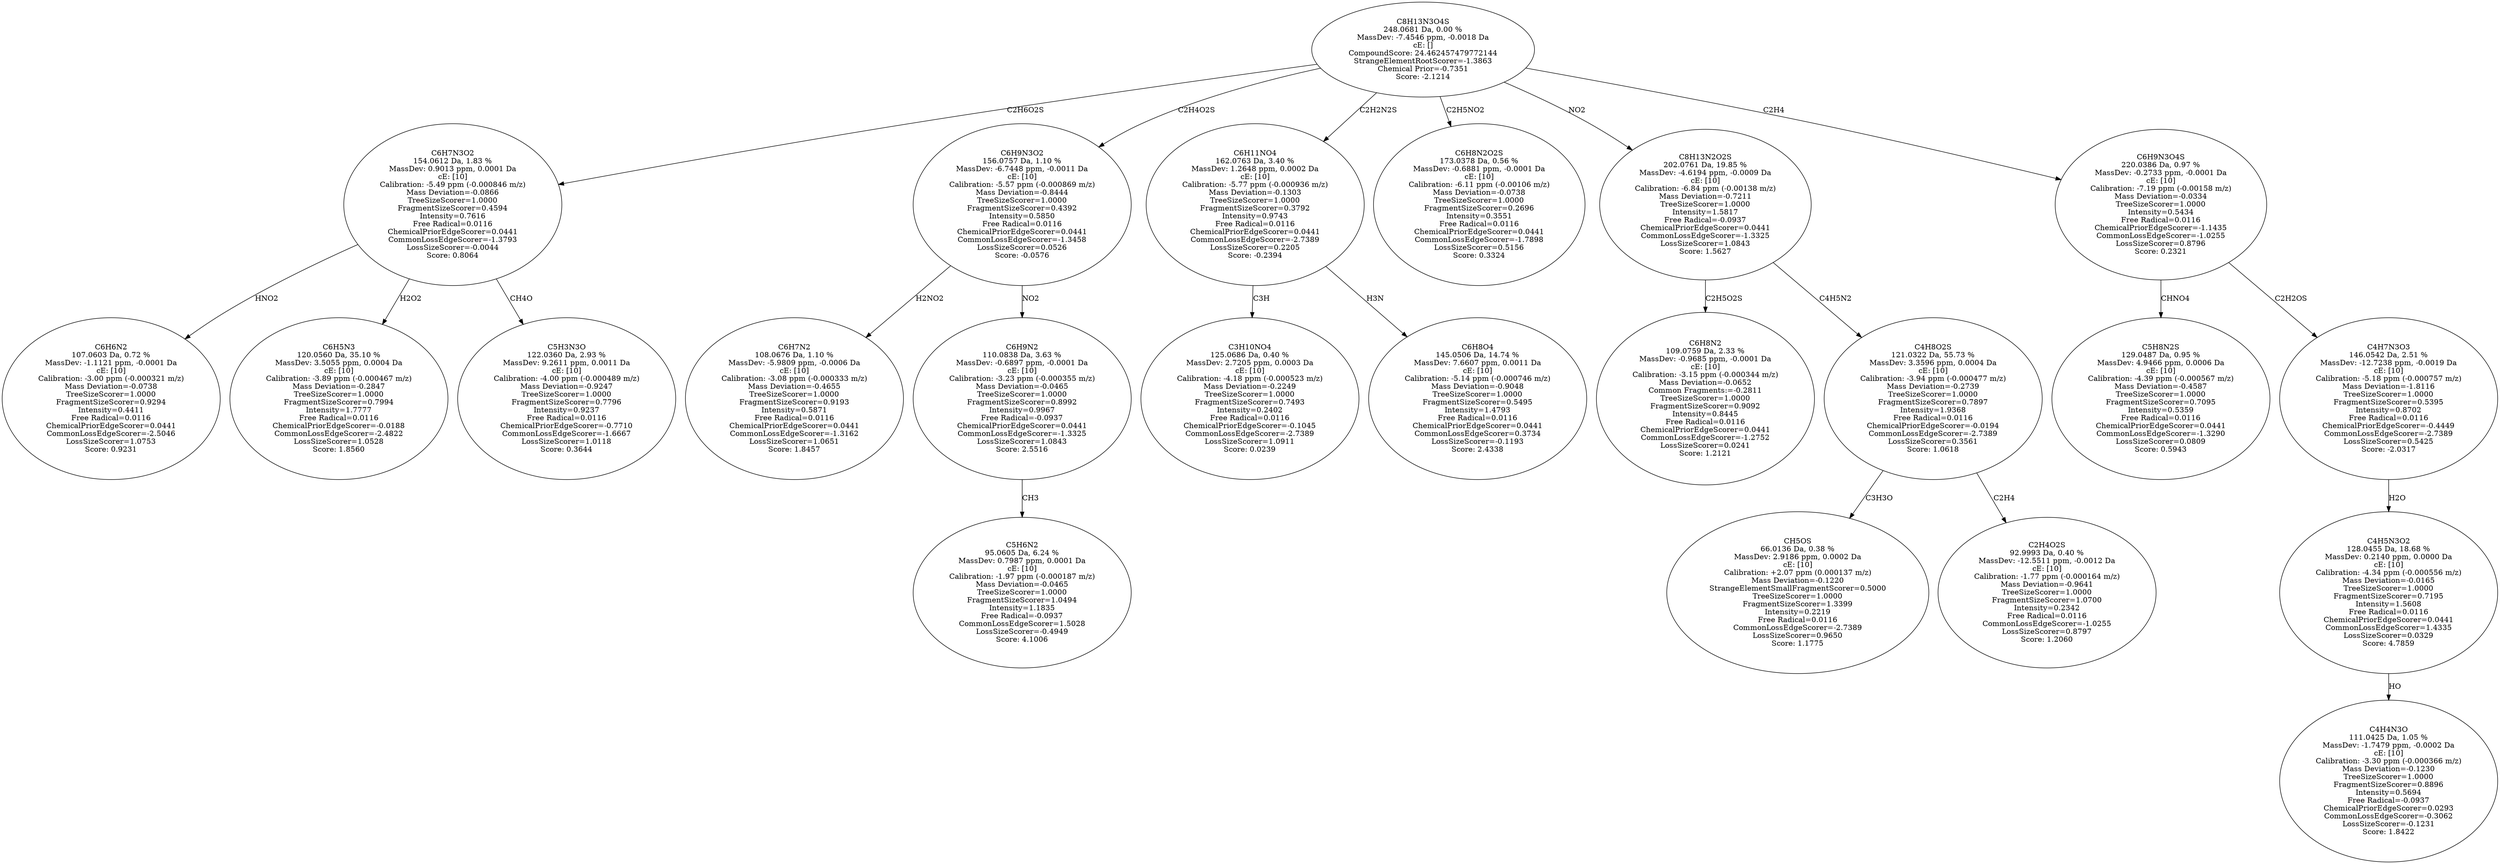 strict digraph {
v1 [label="C6H6N2\n107.0603 Da, 0.72 %\nMassDev: -1.1121 ppm, -0.0001 Da\ncE: [10]\nCalibration: -3.00 ppm (-0.000321 m/z)\nMass Deviation=-0.0738\nTreeSizeScorer=1.0000\nFragmentSizeScorer=0.9294\nIntensity=0.4411\nFree Radical=0.0116\nChemicalPriorEdgeScorer=0.0441\nCommonLossEdgeScorer=-2.5046\nLossSizeScorer=1.0753\nScore: 0.9231"];
v2 [label="C6H5N3\n120.0560 Da, 35.10 %\nMassDev: 3.5055 ppm, 0.0004 Da\ncE: [10]\nCalibration: -3.89 ppm (-0.000467 m/z)\nMass Deviation=-0.2847\nTreeSizeScorer=1.0000\nFragmentSizeScorer=0.7994\nIntensity=1.7777\nFree Radical=0.0116\nChemicalPriorEdgeScorer=-0.0188\nCommonLossEdgeScorer=-2.4822\nLossSizeScorer=1.0528\nScore: 1.8560"];
v3 [label="C5H3N3O\n122.0360 Da, 2.93 %\nMassDev: 9.2611 ppm, 0.0011 Da\ncE: [10]\nCalibration: -4.00 ppm (-0.000489 m/z)\nMass Deviation=-0.9247\nTreeSizeScorer=1.0000\nFragmentSizeScorer=0.7796\nIntensity=0.9237\nFree Radical=0.0116\nChemicalPriorEdgeScorer=-0.7710\nCommonLossEdgeScorer=-1.6667\nLossSizeScorer=1.0118\nScore: 0.3644"];
v4 [label="C6H7N3O2\n154.0612 Da, 1.83 %\nMassDev: 0.9013 ppm, 0.0001 Da\ncE: [10]\nCalibration: -5.49 ppm (-0.000846 m/z)\nMass Deviation=-0.0866\nTreeSizeScorer=1.0000\nFragmentSizeScorer=0.4594\nIntensity=0.7616\nFree Radical=0.0116\nChemicalPriorEdgeScorer=0.0441\nCommonLossEdgeScorer=-1.3793\nLossSizeScorer=-0.0044\nScore: 0.8064"];
v5 [label="C6H7N2\n108.0676 Da, 1.10 %\nMassDev: -5.9809 ppm, -0.0006 Da\ncE: [10]\nCalibration: -3.08 ppm (-0.000333 m/z)\nMass Deviation=-0.4655\nTreeSizeScorer=1.0000\nFragmentSizeScorer=0.9193\nIntensity=0.5871\nFree Radical=0.0116\nChemicalPriorEdgeScorer=0.0441\nCommonLossEdgeScorer=-1.3162\nLossSizeScorer=1.0651\nScore: 1.8457"];
v6 [label="C5H6N2\n95.0605 Da, 6.24 %\nMassDev: 0.7987 ppm, 0.0001 Da\ncE: [10]\nCalibration: -1.97 ppm (-0.000187 m/z)\nMass Deviation=-0.0465\nTreeSizeScorer=1.0000\nFragmentSizeScorer=1.0494\nIntensity=1.1835\nFree Radical=-0.0937\nCommonLossEdgeScorer=1.5028\nLossSizeScorer=-0.4949\nScore: 4.1006"];
v7 [label="C6H9N2\n110.0838 Da, 3.63 %\nMassDev: -0.6897 ppm, -0.0001 Da\ncE: [10]\nCalibration: -3.23 ppm (-0.000355 m/z)\nMass Deviation=-0.0465\nTreeSizeScorer=1.0000\nFragmentSizeScorer=0.8992\nIntensity=0.9967\nFree Radical=-0.0937\nChemicalPriorEdgeScorer=0.0441\nCommonLossEdgeScorer=-1.3325\nLossSizeScorer=1.0843\nScore: 2.5516"];
v8 [label="C6H9N3O2\n156.0757 Da, 1.10 %\nMassDev: -6.7448 ppm, -0.0011 Da\ncE: [10]\nCalibration: -5.57 ppm (-0.000869 m/z)\nMass Deviation=-0.8444\nTreeSizeScorer=1.0000\nFragmentSizeScorer=0.4392\nIntensity=0.5850\nFree Radical=0.0116\nChemicalPriorEdgeScorer=0.0441\nCommonLossEdgeScorer=-1.3458\nLossSizeScorer=0.0526\nScore: -0.0576"];
v9 [label="C3H10NO4\n125.0686 Da, 0.40 %\nMassDev: 2.7205 ppm, 0.0003 Da\ncE: [10]\nCalibration: -4.18 ppm (-0.000523 m/z)\nMass Deviation=-0.2249\nTreeSizeScorer=1.0000\nFragmentSizeScorer=0.7493\nIntensity=0.2402\nFree Radical=0.0116\nChemicalPriorEdgeScorer=-0.1045\nCommonLossEdgeScorer=-2.7389\nLossSizeScorer=1.0911\nScore: 0.0239"];
v10 [label="C6H8O4\n145.0506 Da, 14.74 %\nMassDev: 7.6607 ppm, 0.0011 Da\ncE: [10]\nCalibration: -5.14 ppm (-0.000746 m/z)\nMass Deviation=-0.9048\nTreeSizeScorer=1.0000\nFragmentSizeScorer=0.5495\nIntensity=1.4793\nFree Radical=0.0116\nChemicalPriorEdgeScorer=0.0441\nCommonLossEdgeScorer=0.3734\nLossSizeScorer=-0.1193\nScore: 2.4338"];
v11 [label="C6H11NO4\n162.0763 Da, 3.40 %\nMassDev: 1.2648 ppm, 0.0002 Da\ncE: [10]\nCalibration: -5.77 ppm (-0.000936 m/z)\nMass Deviation=-0.1303\nTreeSizeScorer=1.0000\nFragmentSizeScorer=0.3792\nIntensity=0.9743\nFree Radical=0.0116\nChemicalPriorEdgeScorer=0.0441\nCommonLossEdgeScorer=-2.7389\nLossSizeScorer=0.2205\nScore: -0.2394"];
v12 [label="C6H8N2O2S\n173.0378 Da, 0.56 %\nMassDev: -0.6881 ppm, -0.0001 Da\ncE: [10]\nCalibration: -6.11 ppm (-0.00106 m/z)\nMass Deviation=-0.0738\nTreeSizeScorer=1.0000\nFragmentSizeScorer=0.2696\nIntensity=0.3551\nFree Radical=0.0116\nChemicalPriorEdgeScorer=0.0441\nCommonLossEdgeScorer=-1.7898\nLossSizeScorer=0.5156\nScore: 0.3324"];
v13 [label="C6H8N2\n109.0759 Da, 2.33 %\nMassDev: -0.9685 ppm, -0.0001 Da\ncE: [10]\nCalibration: -3.15 ppm (-0.000344 m/z)\nMass Deviation=-0.0652\nCommon Fragments:=-0.2811\nTreeSizeScorer=1.0000\nFragmentSizeScorer=0.9092\nIntensity=0.8445\nFree Radical=0.0116\nChemicalPriorEdgeScorer=0.0441\nCommonLossEdgeScorer=-1.2752\nLossSizeScorer=0.0241\nScore: 1.2121"];
v14 [label="CH5OS\n66.0136 Da, 0.38 %\nMassDev: 2.9186 ppm, 0.0002 Da\ncE: [10]\nCalibration: +2.07 ppm (0.000137 m/z)\nMass Deviation=-0.1220\nStrangeElementSmallFragmentScorer=0.5000\nTreeSizeScorer=1.0000\nFragmentSizeScorer=1.3399\nIntensity=0.2219\nFree Radical=0.0116\nCommonLossEdgeScorer=-2.7389\nLossSizeScorer=0.9650\nScore: 1.1775"];
v15 [label="C2H4O2S\n92.9993 Da, 0.40 %\nMassDev: -12.5511 ppm, -0.0012 Da\ncE: [10]\nCalibration: -1.77 ppm (-0.000164 m/z)\nMass Deviation=-0.9641\nTreeSizeScorer=1.0000\nFragmentSizeScorer=1.0700\nIntensity=0.2342\nFree Radical=0.0116\nCommonLossEdgeScorer=-1.0255\nLossSizeScorer=0.8797\nScore: 1.2060"];
v16 [label="C4H8O2S\n121.0322 Da, 55.73 %\nMassDev: 3.3596 ppm, 0.0004 Da\ncE: [10]\nCalibration: -3.94 ppm (-0.000477 m/z)\nMass Deviation=-0.2739\nTreeSizeScorer=1.0000\nFragmentSizeScorer=0.7897\nIntensity=1.9368\nFree Radical=0.0116\nChemicalPriorEdgeScorer=-0.0194\nCommonLossEdgeScorer=-2.7389\nLossSizeScorer=0.3561\nScore: 1.0618"];
v17 [label="C8H13N2O2S\n202.0761 Da, 19.85 %\nMassDev: -4.6194 ppm, -0.0009 Da\ncE: [10]\nCalibration: -6.84 ppm (-0.00138 m/z)\nMass Deviation=-0.7211\nTreeSizeScorer=1.0000\nIntensity=1.5817\nFree Radical=-0.0937\nChemicalPriorEdgeScorer=0.0441\nCommonLossEdgeScorer=-1.3325\nLossSizeScorer=1.0843\nScore: 1.5627"];
v18 [label="C5H8N2S\n129.0487 Da, 0.95 %\nMassDev: 4.9466 ppm, 0.0006 Da\ncE: [10]\nCalibration: -4.39 ppm (-0.000567 m/z)\nMass Deviation=-0.4587\nTreeSizeScorer=1.0000\nFragmentSizeScorer=0.7095\nIntensity=0.5359\nFree Radical=0.0116\nChemicalPriorEdgeScorer=0.0441\nCommonLossEdgeScorer=-1.3290\nLossSizeScorer=0.0809\nScore: 0.5943"];
v19 [label="C4H4N3O\n111.0425 Da, 1.05 %\nMassDev: -1.7479 ppm, -0.0002 Da\ncE: [10]\nCalibration: -3.30 ppm (-0.000366 m/z)\nMass Deviation=-0.1230\nTreeSizeScorer=1.0000\nFragmentSizeScorer=0.8896\nIntensity=0.5694\nFree Radical=-0.0937\nChemicalPriorEdgeScorer=0.0293\nCommonLossEdgeScorer=-0.3062\nLossSizeScorer=-0.1231\nScore: 1.8422"];
v20 [label="C4H5N3O2\n128.0455 Da, 18.68 %\nMassDev: 0.2140 ppm, 0.0000 Da\ncE: [10]\nCalibration: -4.34 ppm (-0.000556 m/z)\nMass Deviation=-0.0165\nTreeSizeScorer=1.0000\nFragmentSizeScorer=0.7195\nIntensity=1.5608\nFree Radical=0.0116\nChemicalPriorEdgeScorer=0.0441\nCommonLossEdgeScorer=1.4335\nLossSizeScorer=0.0329\nScore: 4.7859"];
v21 [label="C4H7N3O3\n146.0542 Da, 2.51 %\nMassDev: -12.7238 ppm, -0.0019 Da\ncE: [10]\nCalibration: -5.18 ppm (-0.000757 m/z)\nMass Deviation=-1.8116\nTreeSizeScorer=1.0000\nFragmentSizeScorer=0.5395\nIntensity=0.8702\nFree Radical=0.0116\nChemicalPriorEdgeScorer=-0.4449\nCommonLossEdgeScorer=-2.7389\nLossSizeScorer=0.5425\nScore: -2.0317"];
v22 [label="C6H9N3O4S\n220.0386 Da, 0.97 %\nMassDev: -0.2733 ppm, -0.0001 Da\ncE: [10]\nCalibration: -7.19 ppm (-0.00158 m/z)\nMass Deviation=-0.0334\nTreeSizeScorer=1.0000\nIntensity=0.5434\nFree Radical=0.0116\nChemicalPriorEdgeScorer=-1.1435\nCommonLossEdgeScorer=-1.0255\nLossSizeScorer=0.8796\nScore: 0.2321"];
v23 [label="C8H13N3O4S\n248.0681 Da, 0.00 %\nMassDev: -7.4546 ppm, -0.0018 Da\ncE: []\nCompoundScore: 24.462457479772144\nStrangeElementRootScorer=-1.3863\nChemical Prior=-0.7351\nScore: -2.1214"];
v4 -> v1 [label="HNO2"];
v4 -> v2 [label="H2O2"];
v4 -> v3 [label="CH4O"];
v23 -> v4 [label="C2H6O2S"];
v8 -> v5 [label="H2NO2"];
v7 -> v6 [label="CH3"];
v8 -> v7 [label="NO2"];
v23 -> v8 [label="C2H4O2S"];
v11 -> v9 [label="C3H"];
v11 -> v10 [label="H3N"];
v23 -> v11 [label="C2H2N2S"];
v23 -> v12 [label="C2H5NO2"];
v17 -> v13 [label="C2H5O2S"];
v16 -> v14 [label="C3H3O"];
v16 -> v15 [label="C2H4"];
v17 -> v16 [label="C4H5N2"];
v23 -> v17 [label="NO2"];
v22 -> v18 [label="CHNO4"];
v20 -> v19 [label="HO"];
v21 -> v20 [label="H2O"];
v22 -> v21 [label="C2H2OS"];
v23 -> v22 [label="C2H4"];
}